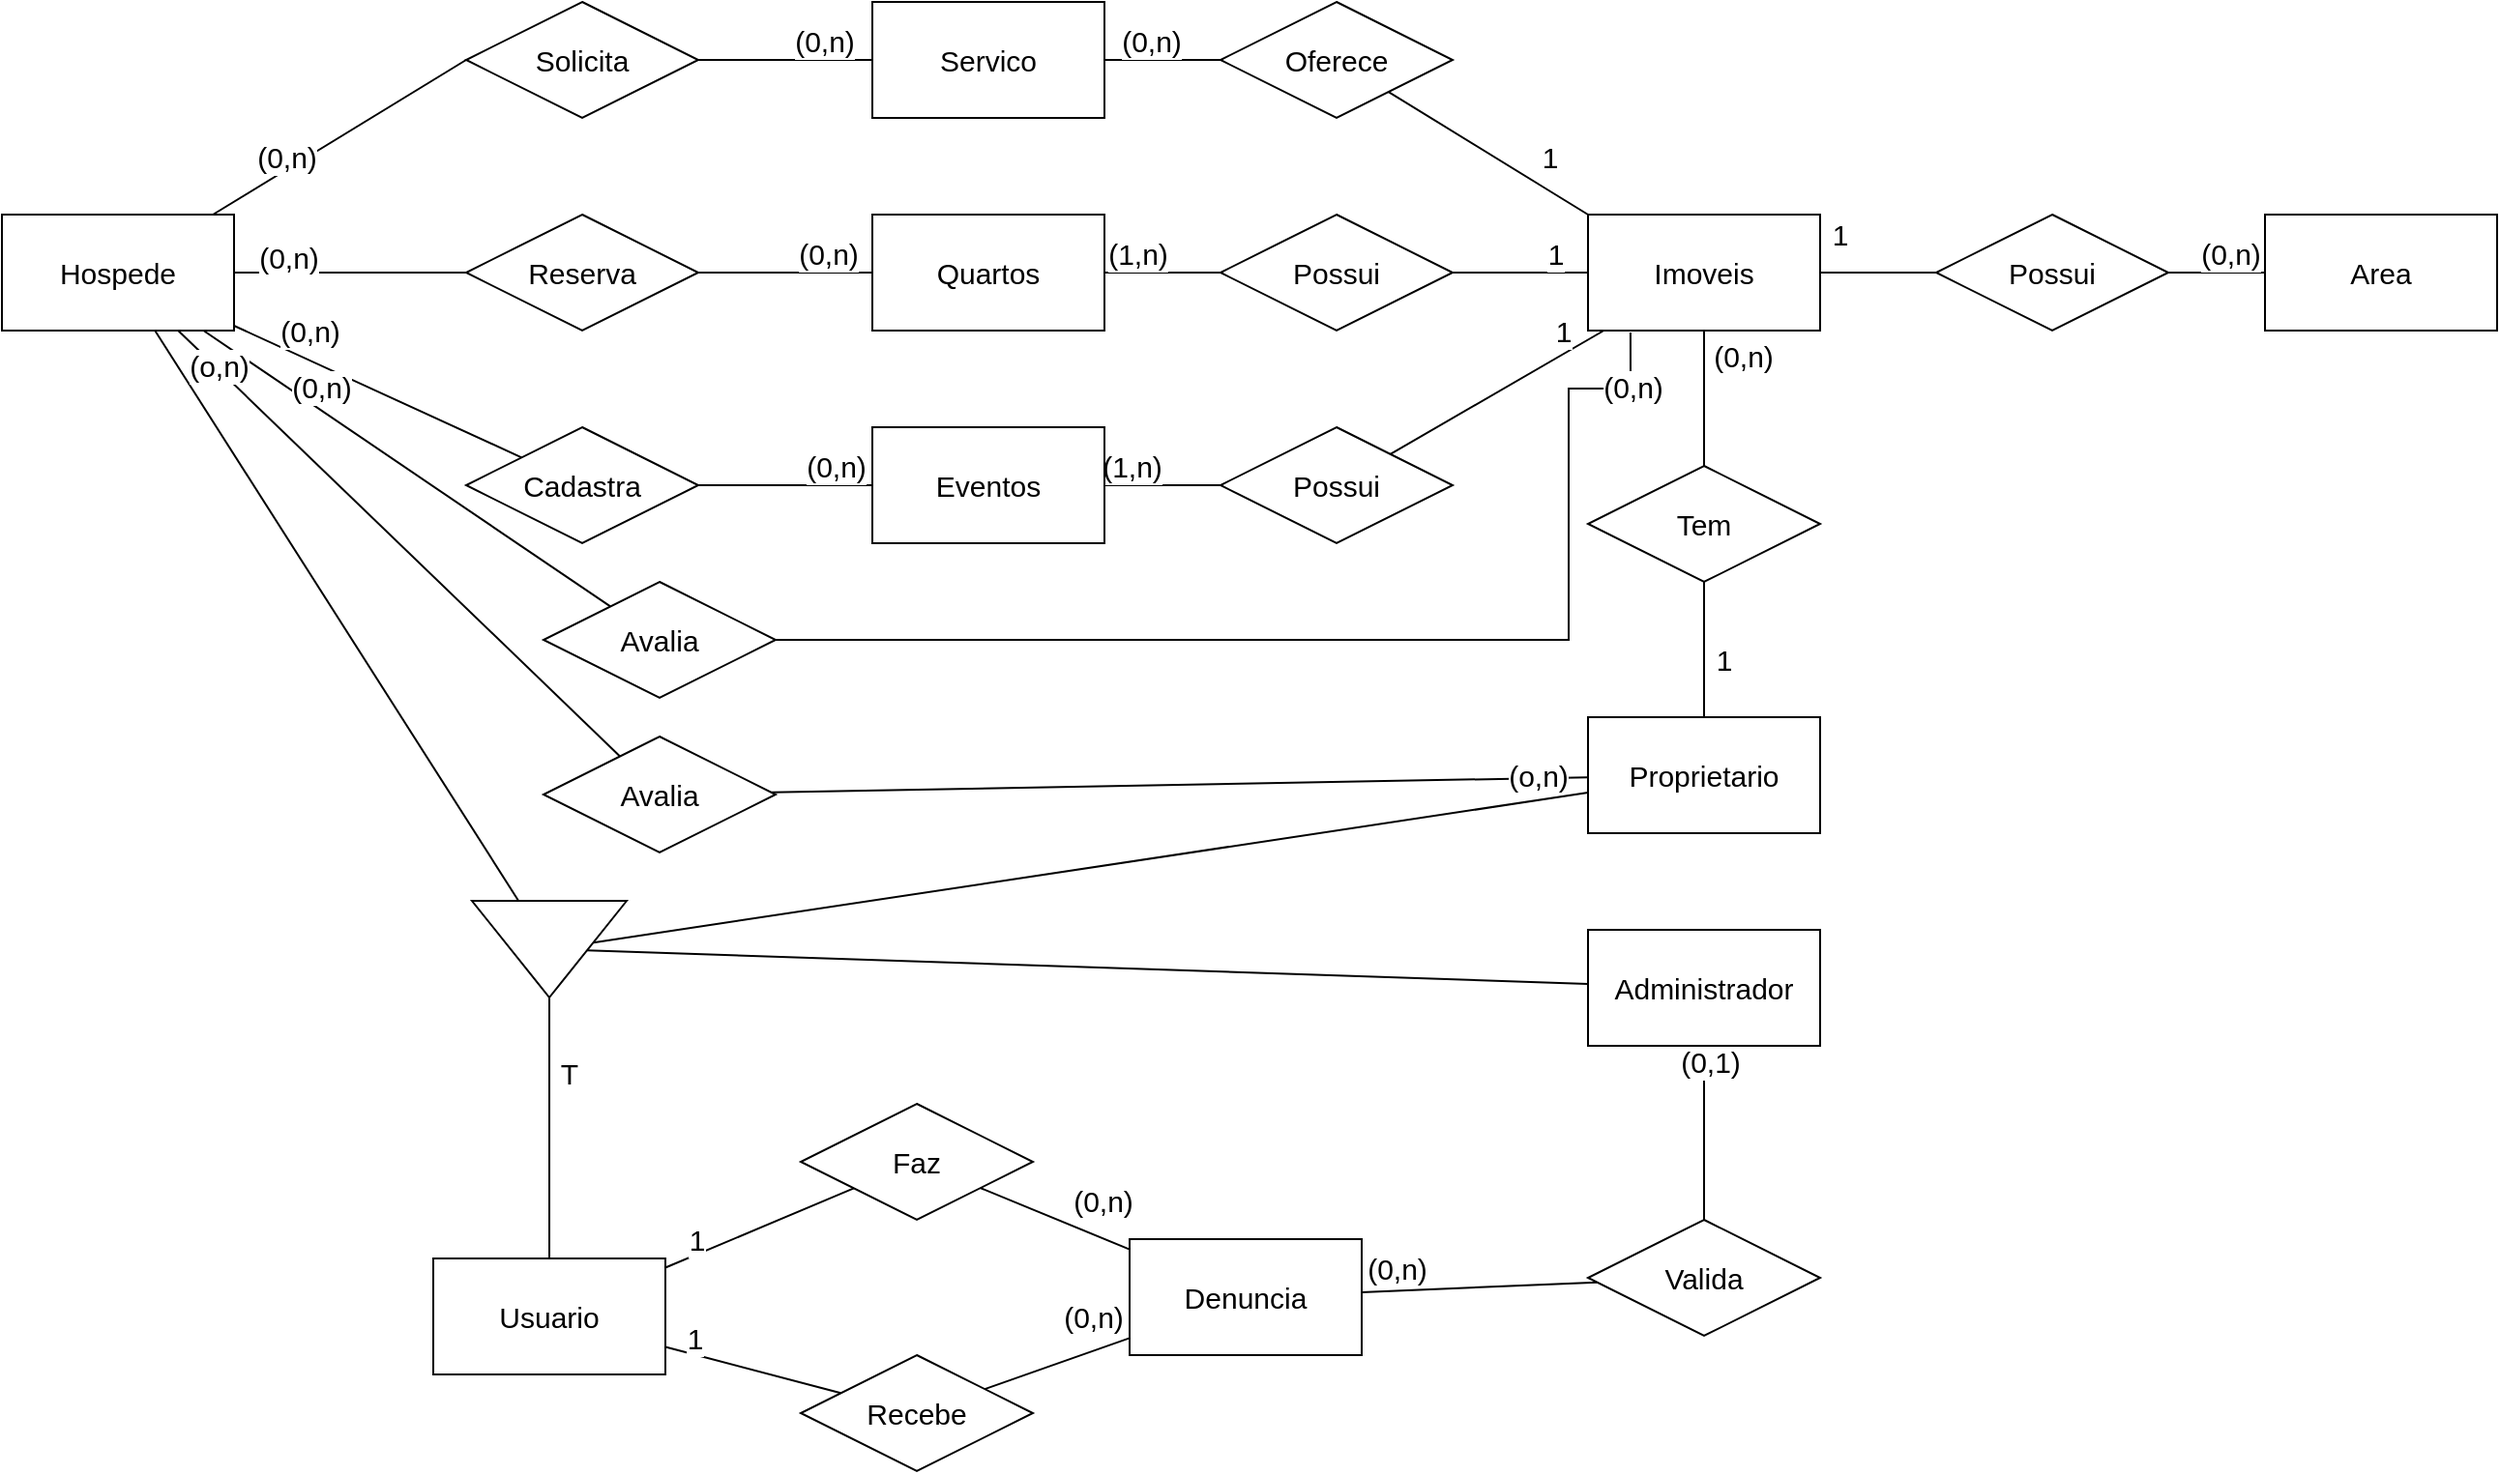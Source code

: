 <mxfile version="26.3.0">
  <diagram id="R2lEEEUBdFMjLlhIrx00" name="Page-1">
    <mxGraphModel dx="2276" dy="743" grid="1" gridSize="10" guides="1" tooltips="1" connect="1" arrows="1" fold="1" page="1" pageScale="1" pageWidth="850" pageHeight="1100" math="0" shadow="0" extFonts="Permanent Marker^https://fonts.googleapis.com/css?family=Permanent+Marker">
      <root>
        <mxCell id="0" />
        <mxCell id="1" parent="0" />
        <mxCell id="A8Vfen6cLgaveDBtReLD-6" style="rounded=0;orthogonalLoop=1;jettySize=auto;html=1;endArrow=none;startFill=0;fontSize=15;" parent="1" source="A8Vfen6cLgaveDBtReLD-1" target="A8Vfen6cLgaveDBtReLD-5" edge="1">
          <mxGeometry relative="1" as="geometry" />
        </mxCell>
        <mxCell id="A8Vfen6cLgaveDBtReLD-7" value="T" style="edgeLabel;html=1;align=center;verticalAlign=middle;resizable=0;points=[];fontSize=15;" parent="A8Vfen6cLgaveDBtReLD-6" vertex="1" connectable="0">
          <mxGeometry x="0.233" y="3" relative="1" as="geometry">
            <mxPoint x="13" y="-13" as="offset" />
          </mxGeometry>
        </mxCell>
        <mxCell id="xvJXgsmk1-agdVRjxtYN-5" style="rounded=0;orthogonalLoop=1;jettySize=auto;html=1;endArrow=none;startFill=0;fontSize=15;" parent="1" source="A8Vfen6cLgaveDBtReLD-1" target="xvJXgsmk1-agdVRjxtYN-1" edge="1">
          <mxGeometry relative="1" as="geometry" />
        </mxCell>
        <mxCell id="xvJXgsmk1-agdVRjxtYN-10" value="1" style="edgeLabel;html=1;align=center;verticalAlign=middle;resizable=0;points=[];fontSize=15;" parent="xvJXgsmk1-agdVRjxtYN-5" vertex="1" connectable="0">
          <mxGeometry x="-0.664" y="1" relative="1" as="geometry">
            <mxPoint y="-7" as="offset" />
          </mxGeometry>
        </mxCell>
        <mxCell id="A8Vfen6cLgaveDBtReLD-1" value="Usuario" style="rounded=0;whiteSpace=wrap;html=1;fontSize=15;" parent="1" vertex="1">
          <mxGeometry x="-77" y="990" width="120" height="60" as="geometry" />
        </mxCell>
        <mxCell id="A8Vfen6cLgaveDBtReLD-13" style="rounded=0;orthogonalLoop=1;jettySize=auto;html=1;endArrow=none;startFill=0;fontSize=15;" parent="1" source="A8Vfen6cLgaveDBtReLD-2" target="A8Vfen6cLgaveDBtReLD-5" edge="1">
          <mxGeometry relative="1" as="geometry" />
        </mxCell>
        <mxCell id="A8Vfen6cLgaveDBtReLD-43" style="rounded=0;orthogonalLoop=1;jettySize=auto;html=1;endArrow=none;startFill=0;fontSize=15;" parent="1" source="A8Vfen6cLgaveDBtReLD-2" target="A8Vfen6cLgaveDBtReLD-42" edge="1">
          <mxGeometry relative="1" as="geometry" />
        </mxCell>
        <mxCell id="A8Vfen6cLgaveDBtReLD-45" value="(0,n)" style="edgeLabel;html=1;align=center;verticalAlign=middle;resizable=0;points=[];fontSize=15;" parent="A8Vfen6cLgaveDBtReLD-43" vertex="1" connectable="0">
          <mxGeometry x="-0.729" y="1" relative="1" as="geometry">
            <mxPoint x="11" y="-7" as="offset" />
          </mxGeometry>
        </mxCell>
        <mxCell id="A8Vfen6cLgaveDBtReLD-73" style="rounded=0;orthogonalLoop=1;jettySize=auto;html=1;endArrow=none;startFill=0;fontSize=15;" parent="1" source="A8Vfen6cLgaveDBtReLD-2" target="A8Vfen6cLgaveDBtReLD-72" edge="1">
          <mxGeometry relative="1" as="geometry" />
        </mxCell>
        <mxCell id="A8Vfen6cLgaveDBtReLD-78" value="(0,n)" style="edgeLabel;html=1;align=center;verticalAlign=middle;resizable=0;points=[];fontSize=15;" parent="A8Vfen6cLgaveDBtReLD-73" vertex="1" connectable="0">
          <mxGeometry x="-0.54" relative="1" as="geometry">
            <mxPoint x="5" y="-13" as="offset" />
          </mxGeometry>
        </mxCell>
        <mxCell id="A8Vfen6cLgaveDBtReLD-105" style="rounded=0;orthogonalLoop=1;jettySize=auto;html=1;endArrow=none;startFill=0;fontSize=15;" parent="1" source="A8Vfen6cLgaveDBtReLD-2" target="A8Vfen6cLgaveDBtReLD-104" edge="1">
          <mxGeometry relative="1" as="geometry" />
        </mxCell>
        <mxCell id="A8Vfen6cLgaveDBtReLD-109" value="(0,n)" style="edgeLabel;html=1;align=center;verticalAlign=middle;resizable=0;points=[];fontSize=15;" parent="A8Vfen6cLgaveDBtReLD-105" vertex="1" connectable="0">
          <mxGeometry x="-0.864" y="-2" relative="1" as="geometry">
            <mxPoint x="47" y="17" as="offset" />
          </mxGeometry>
        </mxCell>
        <mxCell id="sGDHOcKBUY9BRjNUyKzA-4" style="rounded=0;orthogonalLoop=1;jettySize=auto;html=1;endArrow=none;startFill=0;" edge="1" parent="1" source="A8Vfen6cLgaveDBtReLD-2" target="sGDHOcKBUY9BRjNUyKzA-3">
          <mxGeometry relative="1" as="geometry" />
        </mxCell>
        <mxCell id="sGDHOcKBUY9BRjNUyKzA-6" value="&lt;font style=&quot;font-size: 15px;&quot;&gt;(o,n)&lt;/font&gt;" style="edgeLabel;html=1;align=center;verticalAlign=middle;resizable=0;points=[];" vertex="1" connectable="0" parent="sGDHOcKBUY9BRjNUyKzA-4">
          <mxGeometry x="-0.827" y="2" relative="1" as="geometry">
            <mxPoint x="-1" as="offset" />
          </mxGeometry>
        </mxCell>
        <mxCell id="A8Vfen6cLgaveDBtReLD-2" value="Hospede" style="rounded=0;whiteSpace=wrap;html=1;fontSize=15;" parent="1" vertex="1">
          <mxGeometry x="-300" y="450" width="120" height="60" as="geometry" />
        </mxCell>
        <mxCell id="A8Vfen6cLgaveDBtReLD-12" style="rounded=0;orthogonalLoop=1;jettySize=auto;html=1;endArrow=none;startFill=0;fontSize=15;" parent="1" source="A8Vfen6cLgaveDBtReLD-3" target="A8Vfen6cLgaveDBtReLD-5" edge="1">
          <mxGeometry relative="1" as="geometry" />
        </mxCell>
        <mxCell id="A8Vfen6cLgaveDBtReLD-22" style="rounded=0;orthogonalLoop=1;jettySize=auto;html=1;endArrow=none;startFill=0;fontSize=15;" parent="1" source="A8Vfen6cLgaveDBtReLD-3" target="A8Vfen6cLgaveDBtReLD-20" edge="1">
          <mxGeometry relative="1" as="geometry" />
        </mxCell>
        <mxCell id="A8Vfen6cLgaveDBtReLD-25" value="1" style="edgeLabel;html=1;align=center;verticalAlign=middle;resizable=0;points=[];fontSize=15;" parent="A8Vfen6cLgaveDBtReLD-22" vertex="1" connectable="0">
          <mxGeometry x="-0.429" relative="1" as="geometry">
            <mxPoint x="10" y="-10" as="offset" />
          </mxGeometry>
        </mxCell>
        <mxCell id="sGDHOcKBUY9BRjNUyKzA-5" style="rounded=0;orthogonalLoop=1;jettySize=auto;html=1;endArrow=none;startFill=0;" edge="1" parent="1" source="A8Vfen6cLgaveDBtReLD-3" target="sGDHOcKBUY9BRjNUyKzA-3">
          <mxGeometry relative="1" as="geometry" />
        </mxCell>
        <mxCell id="sGDHOcKBUY9BRjNUyKzA-7" value="&lt;font style=&quot;font-size: 15px;&quot;&gt;(o,n)&lt;/font&gt;" style="edgeLabel;html=1;align=center;verticalAlign=middle;resizable=0;points=[];" vertex="1" connectable="0" parent="sGDHOcKBUY9BRjNUyKzA-5">
          <mxGeometry x="-0.877" y="-2" relative="1" as="geometry">
            <mxPoint as="offset" />
          </mxGeometry>
        </mxCell>
        <mxCell id="A8Vfen6cLgaveDBtReLD-3" value="Proprietario" style="rounded=0;whiteSpace=wrap;html=1;fontSize=15;" parent="1" vertex="1">
          <mxGeometry x="520" y="710" width="120" height="60" as="geometry" />
        </mxCell>
        <mxCell id="A8Vfen6cLgaveDBtReLD-10" style="rounded=0;orthogonalLoop=1;jettySize=auto;html=1;endArrow=none;startFill=0;fontSize=15;" parent="1" source="A8Vfen6cLgaveDBtReLD-4" target="A8Vfen6cLgaveDBtReLD-5" edge="1">
          <mxGeometry relative="1" as="geometry">
            <mxPoint x="200" y="180" as="sourcePoint" />
          </mxGeometry>
        </mxCell>
        <mxCell id="A8Vfen6cLgaveDBtReLD-80" style="rounded=0;orthogonalLoop=1;jettySize=auto;html=1;endArrow=none;startFill=0;fontSize=15;" parent="1" source="A8Vfen6cLgaveDBtReLD-4" target="A8Vfen6cLgaveDBtReLD-79" edge="1">
          <mxGeometry relative="1" as="geometry" />
        </mxCell>
        <mxCell id="A8Vfen6cLgaveDBtReLD-113" value="(0,1)" style="edgeLabel;html=1;align=center;verticalAlign=middle;resizable=0;points=[];fontSize=15;" parent="A8Vfen6cLgaveDBtReLD-80" vertex="1" connectable="0">
          <mxGeometry x="-0.68" y="3" relative="1" as="geometry">
            <mxPoint y="-7" as="offset" />
          </mxGeometry>
        </mxCell>
        <mxCell id="A8Vfen6cLgaveDBtReLD-4" value="Administrador" style="rounded=0;whiteSpace=wrap;html=1;fontSize=15;" parent="1" vertex="1">
          <mxGeometry x="520" y="820" width="120" height="60" as="geometry" />
        </mxCell>
        <mxCell id="A8Vfen6cLgaveDBtReLD-5" value="" style="triangle;whiteSpace=wrap;html=1;direction=south;fontSize=15;" parent="1" vertex="1">
          <mxGeometry x="-57" y="805" width="80" height="50" as="geometry" />
        </mxCell>
        <mxCell id="A8Vfen6cLgaveDBtReLD-15" value="Servico" style="rounded=0;whiteSpace=wrap;html=1;fontSize=15;" parent="1" vertex="1">
          <mxGeometry x="150" y="340" width="120" height="60" as="geometry" />
        </mxCell>
        <mxCell id="A8Vfen6cLgaveDBtReLD-30" style="rounded=0;orthogonalLoop=1;jettySize=auto;html=1;endArrow=none;startFill=0;fontSize=15;" parent="1" source="A8Vfen6cLgaveDBtReLD-16" target="A8Vfen6cLgaveDBtReLD-28" edge="1">
          <mxGeometry relative="1" as="geometry" />
        </mxCell>
        <mxCell id="A8Vfen6cLgaveDBtReLD-49" value="1" style="edgeLabel;html=1;align=center;verticalAlign=middle;resizable=0;points=[];fontSize=15;" parent="A8Vfen6cLgaveDBtReLD-30" vertex="1" connectable="0">
          <mxGeometry x="-0.5" y="1" relative="1" as="geometry">
            <mxPoint y="-11" as="offset" />
          </mxGeometry>
        </mxCell>
        <mxCell id="A8Vfen6cLgaveDBtReLD-52" style="rounded=0;orthogonalLoop=1;jettySize=auto;html=1;endArrow=none;startFill=0;fontSize=15;" parent="1" source="A8Vfen6cLgaveDBtReLD-16" target="A8Vfen6cLgaveDBtReLD-51" edge="1">
          <mxGeometry relative="1" as="geometry" />
        </mxCell>
        <mxCell id="A8Vfen6cLgaveDBtReLD-55" value="1" style="edgeLabel;html=1;align=center;verticalAlign=middle;resizable=0;points=[];fontSize=15;" parent="A8Vfen6cLgaveDBtReLD-52" vertex="1" connectable="0">
          <mxGeometry x="-0.533" y="3" relative="1" as="geometry">
            <mxPoint x="-4" y="-17" as="offset" />
          </mxGeometry>
        </mxCell>
        <mxCell id="A8Vfen6cLgaveDBtReLD-70" style="rounded=0;orthogonalLoop=1;jettySize=auto;html=1;endArrow=none;startFill=0;fontSize=15;" parent="1" source="A8Vfen6cLgaveDBtReLD-16" target="A8Vfen6cLgaveDBtReLD-69" edge="1">
          <mxGeometry relative="1" as="geometry" />
        </mxCell>
        <mxCell id="A8Vfen6cLgaveDBtReLD-75" value="1" style="edgeLabel;html=1;align=center;verticalAlign=middle;resizable=0;points=[];fontSize=15;" parent="A8Vfen6cLgaveDBtReLD-70" vertex="1" connectable="0">
          <mxGeometry x="-0.622" y="-1" relative="1" as="geometry">
            <mxPoint y="-11" as="offset" />
          </mxGeometry>
        </mxCell>
        <mxCell id="A8Vfen6cLgaveDBtReLD-16" value="Imoveis" style="rounded=0;whiteSpace=wrap;html=1;fontSize=15;" parent="1" vertex="1">
          <mxGeometry x="520" y="450" width="120" height="60" as="geometry" />
        </mxCell>
        <mxCell id="A8Vfen6cLgaveDBtReLD-17" value="Quartos" style="rounded=0;whiteSpace=wrap;html=1;fontSize=15;" parent="1" vertex="1">
          <mxGeometry x="150" y="450" width="120" height="60" as="geometry" />
        </mxCell>
        <mxCell id="A8Vfen6cLgaveDBtReLD-18" value="Area" style="rounded=0;whiteSpace=wrap;html=1;fontSize=15;" parent="1" vertex="1">
          <mxGeometry x="870" y="450" width="120" height="60" as="geometry" />
        </mxCell>
        <mxCell id="A8Vfen6cLgaveDBtReLD-23" style="rounded=0;orthogonalLoop=1;jettySize=auto;html=1;endArrow=none;startFill=0;fontSize=15;" parent="1" source="A8Vfen6cLgaveDBtReLD-20" target="A8Vfen6cLgaveDBtReLD-16" edge="1">
          <mxGeometry relative="1" as="geometry" />
        </mxCell>
        <mxCell id="A8Vfen6cLgaveDBtReLD-24" value="(0,n)" style="edgeLabel;html=1;align=center;verticalAlign=middle;resizable=0;points=[];fontSize=15;" parent="A8Vfen6cLgaveDBtReLD-23" vertex="1" connectable="0">
          <mxGeometry x="0.629" relative="1" as="geometry">
            <mxPoint x="20" as="offset" />
          </mxGeometry>
        </mxCell>
        <mxCell id="A8Vfen6cLgaveDBtReLD-20" value="Tem" style="shape=rhombus;perimeter=rhombusPerimeter;whiteSpace=wrap;html=1;align=center;fontSize=15;" parent="1" vertex="1">
          <mxGeometry x="520" y="580" width="120" height="60" as="geometry" />
        </mxCell>
        <mxCell id="A8Vfen6cLgaveDBtReLD-29" style="rounded=0;orthogonalLoop=1;jettySize=auto;html=1;endArrow=none;startFill=0;fontSize=15;" parent="1" source="A8Vfen6cLgaveDBtReLD-28" target="A8Vfen6cLgaveDBtReLD-17" edge="1">
          <mxGeometry relative="1" as="geometry" />
        </mxCell>
        <mxCell id="A8Vfen6cLgaveDBtReLD-50" value="(1,n)" style="edgeLabel;html=1;align=center;verticalAlign=middle;resizable=0;points=[];fontSize=15;" parent="A8Vfen6cLgaveDBtReLD-29" vertex="1" connectable="0">
          <mxGeometry x="0.429" relative="1" as="geometry">
            <mxPoint y="-10" as="offset" />
          </mxGeometry>
        </mxCell>
        <mxCell id="A8Vfen6cLgaveDBtReLD-28" value="Possui" style="shape=rhombus;perimeter=rhombusPerimeter;whiteSpace=wrap;html=1;align=center;fontSize=15;" parent="1" vertex="1">
          <mxGeometry x="330" y="450" width="120" height="60" as="geometry" />
        </mxCell>
        <mxCell id="A8Vfen6cLgaveDBtReLD-44" style="rounded=0;orthogonalLoop=1;jettySize=auto;html=1;endArrow=none;startFill=0;fontSize=15;" parent="1" source="A8Vfen6cLgaveDBtReLD-42" target="A8Vfen6cLgaveDBtReLD-17" edge="1">
          <mxGeometry relative="1" as="geometry" />
        </mxCell>
        <mxCell id="A8Vfen6cLgaveDBtReLD-46" value="(0,n)" style="edgeLabel;html=1;align=center;verticalAlign=middle;resizable=0;points=[];fontSize=15;" parent="A8Vfen6cLgaveDBtReLD-44" vertex="1" connectable="0">
          <mxGeometry x="0.757" y="1" relative="1" as="geometry">
            <mxPoint x="-12" y="-9" as="offset" />
          </mxGeometry>
        </mxCell>
        <mxCell id="A8Vfen6cLgaveDBtReLD-42" value="Reserva" style="shape=rhombus;perimeter=rhombusPerimeter;whiteSpace=wrap;html=1;align=center;fontSize=15;" parent="1" vertex="1">
          <mxGeometry x="-60" y="450" width="120" height="60" as="geometry" />
        </mxCell>
        <mxCell id="xvJXgsmk1-agdVRjxtYN-3" style="rounded=0;orthogonalLoop=1;jettySize=auto;html=1;endArrow=none;startFill=0;fontSize=15;" parent="1" source="A8Vfen6cLgaveDBtReLD-47" target="xvJXgsmk1-agdVRjxtYN-1" edge="1">
          <mxGeometry relative="1" as="geometry" />
        </mxCell>
        <mxCell id="xvJXgsmk1-agdVRjxtYN-12" value="(0,n)" style="edgeLabel;html=1;align=center;verticalAlign=middle;resizable=0;points=[];fontSize=15;" parent="xvJXgsmk1-agdVRjxtYN-3" vertex="1" connectable="0">
          <mxGeometry x="-0.641" relative="1" as="geometry">
            <mxPoint y="-20" as="offset" />
          </mxGeometry>
        </mxCell>
        <mxCell id="xvJXgsmk1-agdVRjxtYN-6" style="rounded=0;orthogonalLoop=1;jettySize=auto;html=1;endArrow=none;startFill=0;fontSize=15;" parent="1" source="A8Vfen6cLgaveDBtReLD-47" target="xvJXgsmk1-agdVRjxtYN-2" edge="1">
          <mxGeometry relative="1" as="geometry" />
        </mxCell>
        <mxCell id="xvJXgsmk1-agdVRjxtYN-8" value="(0,n)" style="edgeLabel;html=1;align=center;verticalAlign=middle;resizable=0;points=[];fontSize=15;" parent="xvJXgsmk1-agdVRjxtYN-6" vertex="1" connectable="0">
          <mxGeometry x="-0.5" y="-1" relative="1" as="geometry">
            <mxPoint y="-17" as="offset" />
          </mxGeometry>
        </mxCell>
        <mxCell id="A8Vfen6cLgaveDBtReLD-47" value="Denuncia" style="rounded=0;whiteSpace=wrap;html=1;fontSize=15;" parent="1" vertex="1">
          <mxGeometry x="283" y="980" width="120" height="60" as="geometry" />
        </mxCell>
        <mxCell id="A8Vfen6cLgaveDBtReLD-53" style="rounded=0;orthogonalLoop=1;jettySize=auto;html=1;endArrow=none;startFill=0;fontSize=15;" parent="1" source="A8Vfen6cLgaveDBtReLD-51" target="A8Vfen6cLgaveDBtReLD-18" edge="1">
          <mxGeometry relative="1" as="geometry" />
        </mxCell>
        <mxCell id="A8Vfen6cLgaveDBtReLD-54" value="(0,n)" style="edgeLabel;html=1;align=center;verticalAlign=middle;resizable=0;points=[];fontSize=15;" parent="A8Vfen6cLgaveDBtReLD-53" vertex="1" connectable="0">
          <mxGeometry x="0.6" y="2" relative="1" as="geometry">
            <mxPoint x="-8" y="-8" as="offset" />
          </mxGeometry>
        </mxCell>
        <mxCell id="A8Vfen6cLgaveDBtReLD-51" value="Possui" style="shape=rhombus;perimeter=rhombusPerimeter;whiteSpace=wrap;html=1;align=center;fontSize=15;" parent="1" vertex="1">
          <mxGeometry x="700" y="450" width="120" height="60" as="geometry" />
        </mxCell>
        <mxCell id="A8Vfen6cLgaveDBtReLD-57" style="rounded=0;orthogonalLoop=1;jettySize=auto;html=1;endArrow=none;startFill=0;entryX=0;entryY=0;entryDx=0;entryDy=0;fontSize=15;" parent="1" source="A8Vfen6cLgaveDBtReLD-56" target="A8Vfen6cLgaveDBtReLD-16" edge="1">
          <mxGeometry relative="1" as="geometry" />
        </mxCell>
        <mxCell id="A8Vfen6cLgaveDBtReLD-60" value="1" style="edgeLabel;html=1;align=center;verticalAlign=middle;resizable=0;points=[];fontSize=15;" parent="A8Vfen6cLgaveDBtReLD-57" vertex="1" connectable="0">
          <mxGeometry x="0.65" relative="1" as="geometry">
            <mxPoint x="-2" y="-19" as="offset" />
          </mxGeometry>
        </mxCell>
        <mxCell id="A8Vfen6cLgaveDBtReLD-58" style="rounded=0;orthogonalLoop=1;jettySize=auto;html=1;endArrow=none;startFill=0;fontSize=15;" parent="1" source="A8Vfen6cLgaveDBtReLD-56" target="A8Vfen6cLgaveDBtReLD-15" edge="1">
          <mxGeometry relative="1" as="geometry">
            <mxPoint x="160" y="560" as="sourcePoint" />
          </mxGeometry>
        </mxCell>
        <mxCell id="A8Vfen6cLgaveDBtReLD-61" value="(0,n)" style="edgeLabel;html=1;align=center;verticalAlign=middle;resizable=0;points=[];fontSize=15;" parent="A8Vfen6cLgaveDBtReLD-58" vertex="1" connectable="0">
          <mxGeometry x="0.6" y="-1" relative="1" as="geometry">
            <mxPoint x="12" y="-9" as="offset" />
          </mxGeometry>
        </mxCell>
        <mxCell id="A8Vfen6cLgaveDBtReLD-56" value="Oferece" style="shape=rhombus;perimeter=rhombusPerimeter;whiteSpace=wrap;html=1;align=center;fontSize=15;" parent="1" vertex="1">
          <mxGeometry x="330" y="340" width="120" height="60" as="geometry" />
        </mxCell>
        <mxCell id="A8Vfen6cLgaveDBtReLD-63" style="rounded=0;orthogonalLoop=1;jettySize=auto;html=1;endArrow=none;startFill=0;exitX=0;exitY=0.5;exitDx=0;exitDy=0;fontSize=15;" parent="1" source="A8Vfen6cLgaveDBtReLD-62" target="A8Vfen6cLgaveDBtReLD-2" edge="1">
          <mxGeometry relative="1" as="geometry" />
        </mxCell>
        <mxCell id="A8Vfen6cLgaveDBtReLD-65" value="(0,n)" style="edgeLabel;html=1;align=center;verticalAlign=middle;resizable=0;points=[];fontSize=15;" parent="A8Vfen6cLgaveDBtReLD-63" vertex="1" connectable="0">
          <mxGeometry x="0.7" y="-1" relative="1" as="geometry">
            <mxPoint x="19" y="-17" as="offset" />
          </mxGeometry>
        </mxCell>
        <mxCell id="A8Vfen6cLgaveDBtReLD-64" style="rounded=0;orthogonalLoop=1;jettySize=auto;html=1;exitX=1;exitY=0.5;exitDx=0;exitDy=0;endArrow=none;startFill=0;fontSize=15;" parent="1" source="A8Vfen6cLgaveDBtReLD-62" target="A8Vfen6cLgaveDBtReLD-15" edge="1">
          <mxGeometry relative="1" as="geometry" />
        </mxCell>
        <mxCell id="A8Vfen6cLgaveDBtReLD-66" value="(0,n)" style="edgeLabel;html=1;align=center;verticalAlign=middle;resizable=0;points=[];fontSize=15;" parent="A8Vfen6cLgaveDBtReLD-64" vertex="1" connectable="0">
          <mxGeometry x="0.514" y="1" relative="1" as="geometry">
            <mxPoint x="-3" y="-9" as="offset" />
          </mxGeometry>
        </mxCell>
        <mxCell id="A8Vfen6cLgaveDBtReLD-62" value="Solicita" style="shape=rhombus;perimeter=rhombusPerimeter;whiteSpace=wrap;html=1;align=center;direction=east;fontSize=15;" parent="1" vertex="1">
          <mxGeometry x="-60" y="340" width="120" height="60" as="geometry" />
        </mxCell>
        <mxCell id="A8Vfen6cLgaveDBtReLD-71" style="rounded=0;orthogonalLoop=1;jettySize=auto;html=1;endArrow=none;startFill=0;fontSize=15;" parent="1" source="A8Vfen6cLgaveDBtReLD-68" target="A8Vfen6cLgaveDBtReLD-69" edge="1">
          <mxGeometry relative="1" as="geometry" />
        </mxCell>
        <mxCell id="A8Vfen6cLgaveDBtReLD-76" value="(1,n)" style="edgeLabel;html=1;align=center;verticalAlign=middle;resizable=0;points=[];fontSize=15;" parent="A8Vfen6cLgaveDBtReLD-71" vertex="1" connectable="0">
          <mxGeometry x="-0.528" y="1" relative="1" as="geometry">
            <mxPoint y="-9" as="offset" />
          </mxGeometry>
        </mxCell>
        <mxCell id="A8Vfen6cLgaveDBtReLD-68" value="Eventos" style="rounded=0;whiteSpace=wrap;html=1;fontSize=15;" parent="1" vertex="1">
          <mxGeometry x="150" y="560" width="120" height="60" as="geometry" />
        </mxCell>
        <mxCell id="A8Vfen6cLgaveDBtReLD-69" value="Possui" style="shape=rhombus;perimeter=rhombusPerimeter;whiteSpace=wrap;html=1;align=center;fontSize=15;" parent="1" vertex="1">
          <mxGeometry x="330" y="560" width="120" height="60" as="geometry" />
        </mxCell>
        <mxCell id="A8Vfen6cLgaveDBtReLD-74" style="rounded=0;orthogonalLoop=1;jettySize=auto;html=1;endArrow=none;startFill=0;fontSize=15;" parent="1" source="A8Vfen6cLgaveDBtReLD-72" target="A8Vfen6cLgaveDBtReLD-68" edge="1">
          <mxGeometry relative="1" as="geometry" />
        </mxCell>
        <mxCell id="A8Vfen6cLgaveDBtReLD-77" value="(0,n)" style="edgeLabel;html=1;align=center;verticalAlign=middle;resizable=0;points=[];fontSize=15;" parent="A8Vfen6cLgaveDBtReLD-74" vertex="1" connectable="0">
          <mxGeometry x="0.741" relative="1" as="geometry">
            <mxPoint x="-8" y="-10" as="offset" />
          </mxGeometry>
        </mxCell>
        <mxCell id="A8Vfen6cLgaveDBtReLD-72" value="Cadastra" style="shape=rhombus;perimeter=rhombusPerimeter;whiteSpace=wrap;html=1;align=center;fontSize=15;" parent="1" vertex="1">
          <mxGeometry x="-60" y="560" width="120" height="60" as="geometry" />
        </mxCell>
        <mxCell id="A8Vfen6cLgaveDBtReLD-81" style="rounded=0;orthogonalLoop=1;jettySize=auto;html=1;endArrow=none;startFill=0;fontSize=15;" parent="1" source="A8Vfen6cLgaveDBtReLD-79" target="A8Vfen6cLgaveDBtReLD-47" edge="1">
          <mxGeometry relative="1" as="geometry" />
        </mxCell>
        <mxCell id="A8Vfen6cLgaveDBtReLD-112" value="(0,n)" style="edgeLabel;html=1;align=center;verticalAlign=middle;resizable=0;points=[];fontSize=15;" parent="A8Vfen6cLgaveDBtReLD-81" vertex="1" connectable="0">
          <mxGeometry x="0.7" y="-1" relative="1" as="geometry">
            <mxPoint y="-11" as="offset" />
          </mxGeometry>
        </mxCell>
        <mxCell id="A8Vfen6cLgaveDBtReLD-79" value="Valida" style="shape=rhombus;perimeter=rhombusPerimeter;whiteSpace=wrap;html=1;align=center;fontSize=15;" parent="1" vertex="1">
          <mxGeometry x="520" y="970" width="120" height="60" as="geometry" />
        </mxCell>
        <mxCell id="A8Vfen6cLgaveDBtReLD-106" style="rounded=0;orthogonalLoop=1;jettySize=auto;html=1;entryX=0.183;entryY=1.017;entryDx=0;entryDy=0;entryPerimeter=0;endArrow=none;startFill=0;fontSize=15;exitX=1;exitY=0.5;exitDx=0;exitDy=0;edgeStyle=orthogonalEdgeStyle;" parent="1" target="A8Vfen6cLgaveDBtReLD-16" edge="1" source="A8Vfen6cLgaveDBtReLD-104">
          <mxGeometry relative="1" as="geometry">
            <mxPoint x="210" y="760" as="sourcePoint" />
            <mxPoint x="480" y="510" as="targetPoint" />
            <Array as="points">
              <mxPoint x="510" y="670" />
              <mxPoint x="510" y="540" />
              <mxPoint x="542" y="540" />
            </Array>
          </mxGeometry>
        </mxCell>
        <mxCell id="A8Vfen6cLgaveDBtReLD-108" value="(0,n)" style="edgeLabel;html=1;align=center;verticalAlign=middle;resizable=0;points=[];fontSize=15;" parent="A8Vfen6cLgaveDBtReLD-106" vertex="1" connectable="0">
          <mxGeometry x="0.939" y="-1" relative="1" as="geometry">
            <mxPoint y="9" as="offset" />
          </mxGeometry>
        </mxCell>
        <mxCell id="xvJXgsmk1-agdVRjxtYN-1" value="Faz" style="shape=rhombus;perimeter=rhombusPerimeter;whiteSpace=wrap;html=1;align=center;fontSize=15;" parent="1" vertex="1">
          <mxGeometry x="113" y="910" width="120" height="60" as="geometry" />
        </mxCell>
        <mxCell id="xvJXgsmk1-agdVRjxtYN-7" style="rounded=0;orthogonalLoop=1;jettySize=auto;html=1;endArrow=none;startFill=0;fontSize=15;" parent="1" source="xvJXgsmk1-agdVRjxtYN-2" target="A8Vfen6cLgaveDBtReLD-1" edge="1">
          <mxGeometry relative="1" as="geometry" />
        </mxCell>
        <mxCell id="xvJXgsmk1-agdVRjxtYN-9" value="1" style="edgeLabel;html=1;align=center;verticalAlign=middle;resizable=0;points=[];fontSize=15;" parent="xvJXgsmk1-agdVRjxtYN-7" vertex="1" connectable="0">
          <mxGeometry x="0.677" y="2" relative="1" as="geometry">
            <mxPoint y="-11" as="offset" />
          </mxGeometry>
        </mxCell>
        <mxCell id="xvJXgsmk1-agdVRjxtYN-2" value="Recebe" style="shape=rhombus;perimeter=rhombusPerimeter;whiteSpace=wrap;html=1;align=center;fontSize=15;" parent="1" vertex="1">
          <mxGeometry x="113" y="1040" width="120" height="60" as="geometry" />
        </mxCell>
        <mxCell id="A8Vfen6cLgaveDBtReLD-104" value="Avalia" style="shape=rhombus;perimeter=rhombusPerimeter;whiteSpace=wrap;html=1;align=center;fontSize=15;" parent="1" vertex="1">
          <mxGeometry x="-20" y="640" width="120" height="60" as="geometry" />
        </mxCell>
        <mxCell id="sGDHOcKBUY9BRjNUyKzA-3" value="Avalia" style="shape=rhombus;perimeter=rhombusPerimeter;whiteSpace=wrap;html=1;align=center;fontSize=15;" vertex="1" parent="1">
          <mxGeometry x="-20" y="720" width="120" height="60" as="geometry" />
        </mxCell>
      </root>
    </mxGraphModel>
  </diagram>
</mxfile>
